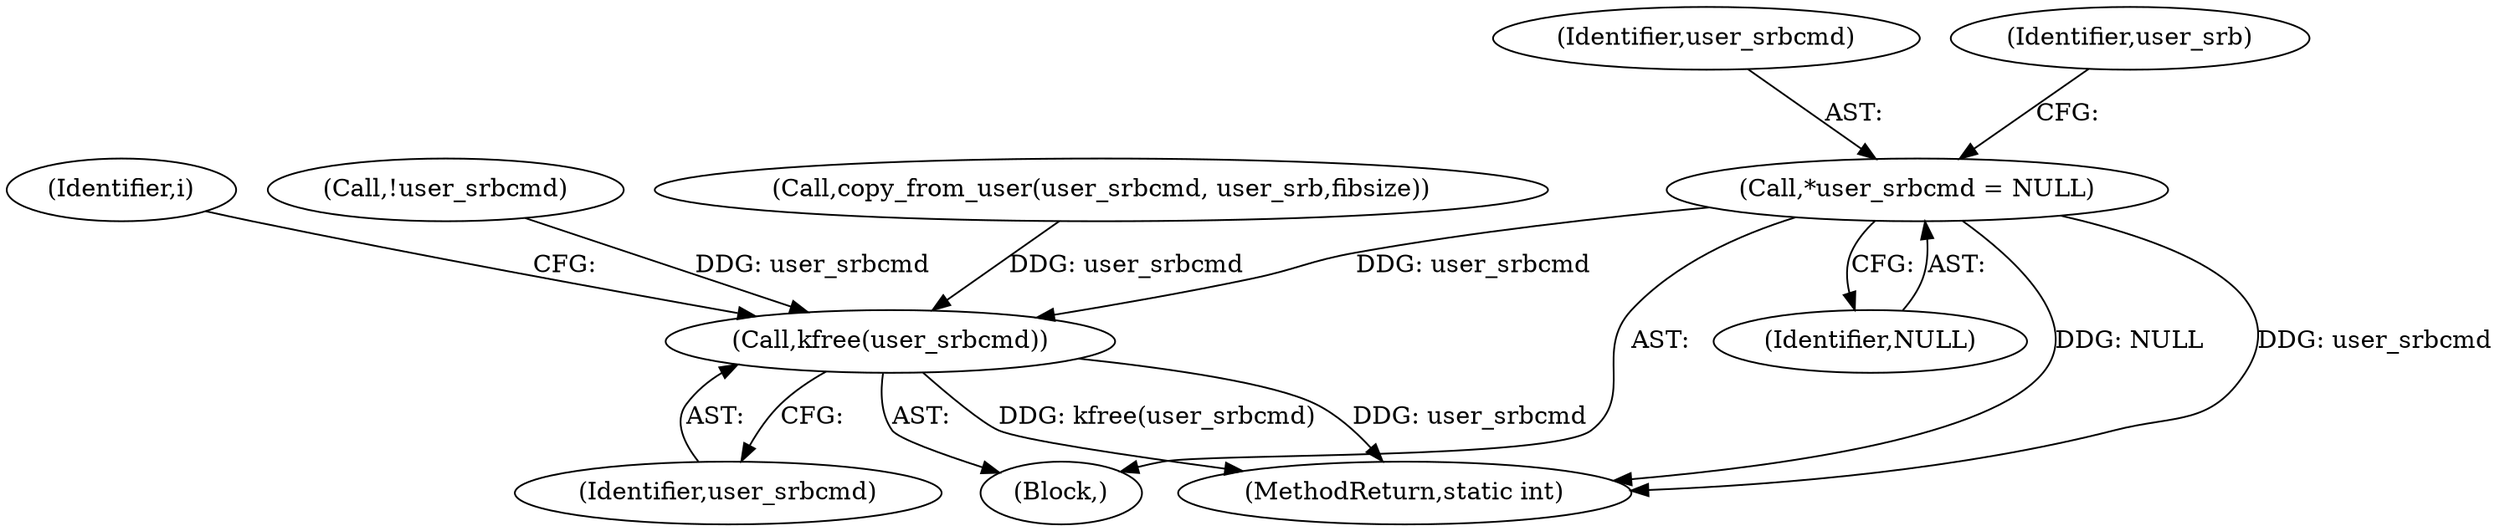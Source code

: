 digraph "0_linux_b4789b8e6be3151a955ade74872822f30e8cd914@pointer" {
"1000126" [label="(Call,*user_srbcmd = NULL)"];
"1001449" [label="(Call,kfree(user_srbcmd))"];
"1001453" [label="(Identifier,i)"];
"1000127" [label="(Identifier,user_srbcmd)"];
"1001477" [label="(MethodReturn,static int)"];
"1000126" [label="(Call,*user_srbcmd = NULL)"];
"1000250" [label="(Call,!user_srbcmd)"];
"1000128" [label="(Identifier,NULL)"];
"1001450" [label="(Identifier,user_srbcmd)"];
"1001449" [label="(Call,kfree(user_srbcmd))"];
"1000259" [label="(Call,copy_from_user(user_srbcmd, user_srb,fibsize))"];
"1000118" [label="(Block,)"];
"1000131" [label="(Identifier,user_srb)"];
"1000126" -> "1000118"  [label="AST: "];
"1000126" -> "1000128"  [label="CFG: "];
"1000127" -> "1000126"  [label="AST: "];
"1000128" -> "1000126"  [label="AST: "];
"1000131" -> "1000126"  [label="CFG: "];
"1000126" -> "1001477"  [label="DDG: user_srbcmd"];
"1000126" -> "1001477"  [label="DDG: NULL"];
"1000126" -> "1001449"  [label="DDG: user_srbcmd"];
"1001449" -> "1000118"  [label="AST: "];
"1001449" -> "1001450"  [label="CFG: "];
"1001450" -> "1001449"  [label="AST: "];
"1001453" -> "1001449"  [label="CFG: "];
"1001449" -> "1001477"  [label="DDG: kfree(user_srbcmd)"];
"1001449" -> "1001477"  [label="DDG: user_srbcmd"];
"1000259" -> "1001449"  [label="DDG: user_srbcmd"];
"1000250" -> "1001449"  [label="DDG: user_srbcmd"];
}
